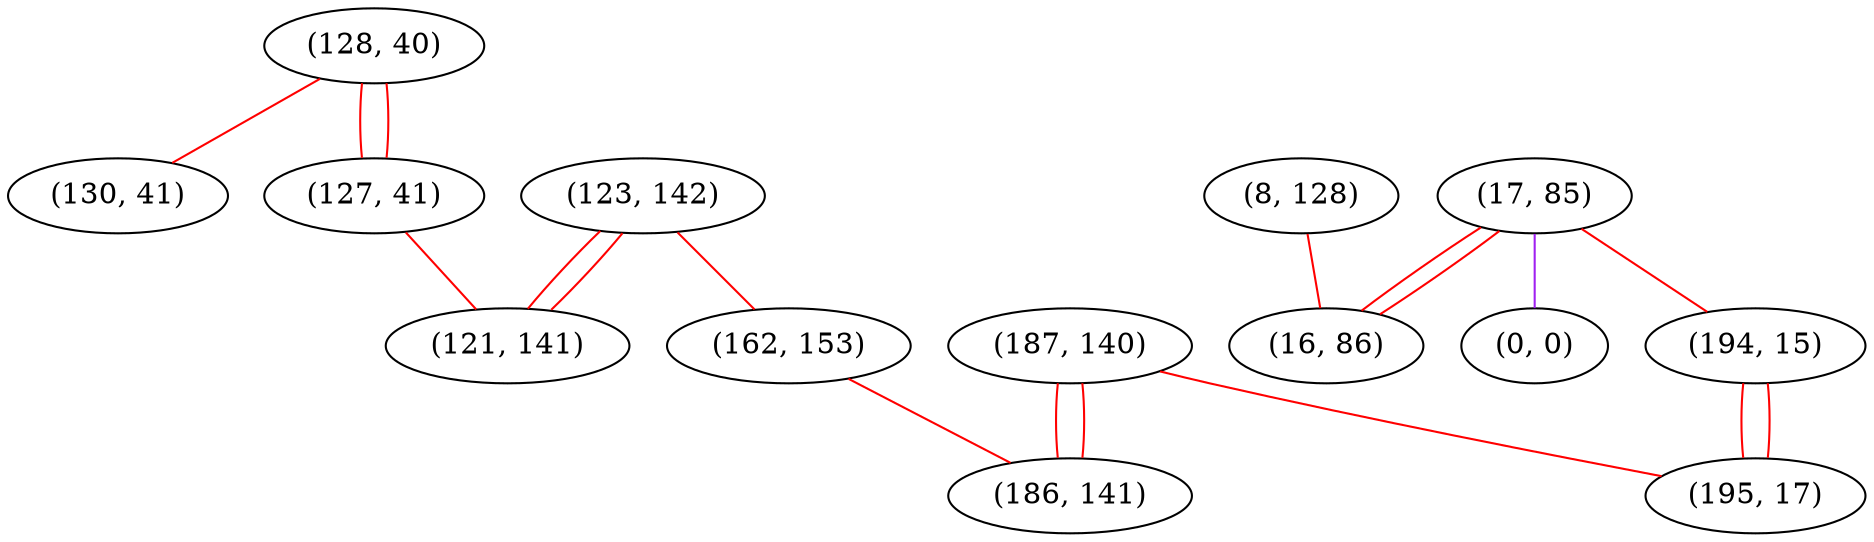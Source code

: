 graph "" {
"(128, 40)";
"(130, 41)";
"(123, 142)";
"(17, 85)";
"(8, 128)";
"(187, 140)";
"(16, 86)";
"(0, 0)";
"(162, 153)";
"(194, 15)";
"(186, 141)";
"(195, 17)";
"(127, 41)";
"(121, 141)";
"(128, 40)" -- "(130, 41)"  [color=red, key=0, weight=1];
"(128, 40)" -- "(127, 41)"  [color=red, key=0, weight=1];
"(128, 40)" -- "(127, 41)"  [color=red, key=1, weight=1];
"(123, 142)" -- "(121, 141)"  [color=red, key=0, weight=1];
"(123, 142)" -- "(121, 141)"  [color=red, key=1, weight=1];
"(123, 142)" -- "(162, 153)"  [color=red, key=0, weight=1];
"(17, 85)" -- "(194, 15)"  [color=red, key=0, weight=1];
"(17, 85)" -- "(16, 86)"  [color=red, key=0, weight=1];
"(17, 85)" -- "(16, 86)"  [color=red, key=1, weight=1];
"(17, 85)" -- "(0, 0)"  [color=purple, key=0, weight=4];
"(8, 128)" -- "(16, 86)"  [color=red, key=0, weight=1];
"(187, 140)" -- "(186, 141)"  [color=red, key=0, weight=1];
"(187, 140)" -- "(186, 141)"  [color=red, key=1, weight=1];
"(187, 140)" -- "(195, 17)"  [color=red, key=0, weight=1];
"(162, 153)" -- "(186, 141)"  [color=red, key=0, weight=1];
"(194, 15)" -- "(195, 17)"  [color=red, key=0, weight=1];
"(194, 15)" -- "(195, 17)"  [color=red, key=1, weight=1];
"(127, 41)" -- "(121, 141)"  [color=red, key=0, weight=1];
}
